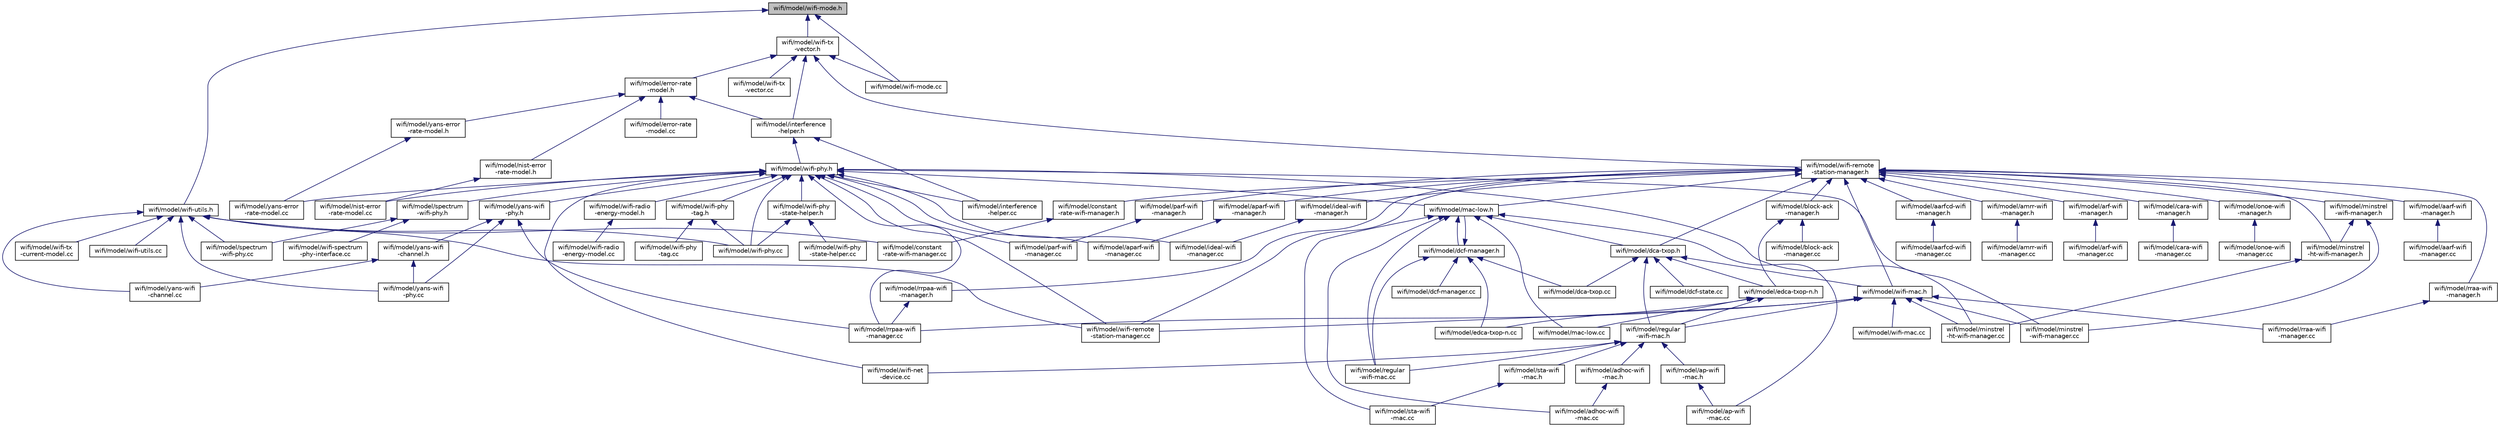 digraph "wifi/model/wifi-mode.h"
{
  edge [fontname="Helvetica",fontsize="10",labelfontname="Helvetica",labelfontsize="10"];
  node [fontname="Helvetica",fontsize="10",shape=record];
  Node1 [label="wifi/model/wifi-mode.h",height=0.2,width=0.4,color="black", fillcolor="grey75", style="filled", fontcolor="black"];
  Node1 -> Node2 [dir="back",color="midnightblue",fontsize="10",style="solid"];
  Node2 [label="wifi/model/wifi-tx\l-vector.h",height=0.2,width=0.4,color="black", fillcolor="white", style="filled",URL="$d6/d4e/wifi-tx-vector_8h.html"];
  Node2 -> Node3 [dir="back",color="midnightblue",fontsize="10",style="solid"];
  Node3 [label="wifi/model/wifi-remote\l-station-manager.h",height=0.2,width=0.4,color="black", fillcolor="white", style="filled",URL="$de/db6/wifi-remote-station-manager_8h.html"];
  Node3 -> Node4 [dir="back",color="midnightblue",fontsize="10",style="solid"];
  Node4 [label="wifi/model/aarf-wifi\l-manager.h",height=0.2,width=0.4,color="black", fillcolor="white", style="filled",URL="$da/d33/aarf-wifi-manager_8h.html"];
  Node4 -> Node5 [dir="back",color="midnightblue",fontsize="10",style="solid"];
  Node5 [label="wifi/model/aarf-wifi\l-manager.cc",height=0.2,width=0.4,color="black", fillcolor="white", style="filled",URL="$dc/d91/aarf-wifi-manager_8cc.html"];
  Node3 -> Node6 [dir="back",color="midnightblue",fontsize="10",style="solid"];
  Node6 [label="wifi/model/aarfcd-wifi\l-manager.h",height=0.2,width=0.4,color="black", fillcolor="white", style="filled",URL="$de/dda/aarfcd-wifi-manager_8h.html"];
  Node6 -> Node7 [dir="back",color="midnightblue",fontsize="10",style="solid"];
  Node7 [label="wifi/model/aarfcd-wifi\l-manager.cc",height=0.2,width=0.4,color="black", fillcolor="white", style="filled",URL="$de/de1/aarfcd-wifi-manager_8cc.html"];
  Node3 -> Node8 [dir="back",color="midnightblue",fontsize="10",style="solid"];
  Node8 [label="wifi/model/wifi-mac.h",height=0.2,width=0.4,color="black", fillcolor="white", style="filled",URL="$df/db0/wifi-mac_8h.html"];
  Node8 -> Node9 [dir="back",color="midnightblue",fontsize="10",style="solid"];
  Node9 [label="wifi/model/regular\l-wifi-mac.h",height=0.2,width=0.4,color="black", fillcolor="white", style="filled",URL="$db/df5/regular-wifi-mac_8h.html"];
  Node9 -> Node10 [dir="back",color="midnightblue",fontsize="10",style="solid"];
  Node10 [label="wifi/model/adhoc-wifi\l-mac.h",height=0.2,width=0.4,color="black", fillcolor="white", style="filled",URL="$d9/daa/adhoc-wifi-mac_8h.html"];
  Node10 -> Node11 [dir="back",color="midnightblue",fontsize="10",style="solid"];
  Node11 [label="wifi/model/adhoc-wifi\l-mac.cc",height=0.2,width=0.4,color="black", fillcolor="white", style="filled",URL="$d5/d56/adhoc-wifi-mac_8cc.html"];
  Node9 -> Node12 [dir="back",color="midnightblue",fontsize="10",style="solid"];
  Node12 [label="wifi/model/ap-wifi\l-mac.h",height=0.2,width=0.4,color="black", fillcolor="white", style="filled",URL="$da/d51/ap-wifi-mac_8h.html"];
  Node12 -> Node13 [dir="back",color="midnightblue",fontsize="10",style="solid"];
  Node13 [label="wifi/model/ap-wifi\l-mac.cc",height=0.2,width=0.4,color="black", fillcolor="white", style="filled",URL="$da/d2b/ap-wifi-mac_8cc.html"];
  Node9 -> Node14 [dir="back",color="midnightblue",fontsize="10",style="solid"];
  Node14 [label="wifi/model/regular\l-wifi-mac.cc",height=0.2,width=0.4,color="black", fillcolor="white", style="filled",URL="$d7/d72/regular-wifi-mac_8cc.html"];
  Node9 -> Node15 [dir="back",color="midnightblue",fontsize="10",style="solid"];
  Node15 [label="wifi/model/sta-wifi\l-mac.h",height=0.2,width=0.4,color="black", fillcolor="white", style="filled",URL="$d0/d96/sta-wifi-mac_8h.html"];
  Node15 -> Node16 [dir="back",color="midnightblue",fontsize="10",style="solid"];
  Node16 [label="wifi/model/sta-wifi\l-mac.cc",height=0.2,width=0.4,color="black", fillcolor="white", style="filled",URL="$dd/d2f/sta-wifi-mac_8cc.html"];
  Node9 -> Node17 [dir="back",color="midnightblue",fontsize="10",style="solid"];
  Node17 [label="wifi/model/wifi-net\l-device.cc",height=0.2,width=0.4,color="black", fillcolor="white", style="filled",URL="$df/dcd/wifi-net-device_8cc.html"];
  Node8 -> Node18 [dir="back",color="midnightblue",fontsize="10",style="solid"];
  Node18 [label="wifi/model/minstrel\l-ht-wifi-manager.cc",height=0.2,width=0.4,color="black", fillcolor="white", style="filled",URL="$d2/da0/minstrel-ht-wifi-manager_8cc.html"];
  Node8 -> Node19 [dir="back",color="midnightblue",fontsize="10",style="solid"];
  Node19 [label="wifi/model/minstrel\l-wifi-manager.cc",height=0.2,width=0.4,color="black", fillcolor="white", style="filled",URL="$d1/d3d/minstrel-wifi-manager_8cc.html"];
  Node8 -> Node20 [dir="back",color="midnightblue",fontsize="10",style="solid"];
  Node20 [label="wifi/model/rraa-wifi\l-manager.cc",height=0.2,width=0.4,color="black", fillcolor="white", style="filled",URL="$d0/d7f/rraa-wifi-manager_8cc.html"];
  Node8 -> Node21 [dir="back",color="midnightblue",fontsize="10",style="solid"];
  Node21 [label="wifi/model/rrpaa-wifi\l-manager.cc",height=0.2,width=0.4,color="black", fillcolor="white", style="filled",URL="$d3/d23/rrpaa-wifi-manager_8cc.html"];
  Node8 -> Node22 [dir="back",color="midnightblue",fontsize="10",style="solid"];
  Node22 [label="wifi/model/wifi-mac.cc",height=0.2,width=0.4,color="black", fillcolor="white", style="filled",URL="$d7/d78/wifi-mac_8cc.html"];
  Node8 -> Node23 [dir="back",color="midnightblue",fontsize="10",style="solid"];
  Node23 [label="wifi/model/wifi-remote\l-station-manager.cc",height=0.2,width=0.4,color="black", fillcolor="white", style="filled",URL="$d4/d48/wifi-remote-station-manager_8cc.html"];
  Node3 -> Node24 [dir="back",color="midnightblue",fontsize="10",style="solid"];
  Node24 [label="wifi/model/mac-low.h",height=0.2,width=0.4,color="black", fillcolor="white", style="filled",URL="$db/d17/mac-low_8h.html"];
  Node24 -> Node25 [dir="back",color="midnightblue",fontsize="10",style="solid"];
  Node25 [label="wifi/model/dca-txop.h",height=0.2,width=0.4,color="black", fillcolor="white", style="filled",URL="$d3/d11/dca-txop_8h.html"];
  Node25 -> Node8 [dir="back",color="midnightblue",fontsize="10",style="solid"];
  Node25 -> Node9 [dir="back",color="midnightblue",fontsize="10",style="solid"];
  Node25 -> Node26 [dir="back",color="midnightblue",fontsize="10",style="solid"];
  Node26 [label="wifi/model/edca-txop-n.h",height=0.2,width=0.4,color="black", fillcolor="white", style="filled",URL="$d2/d00/edca-txop-n_8h.html"];
  Node26 -> Node9 [dir="back",color="midnightblue",fontsize="10",style="solid"];
  Node26 -> Node27 [dir="back",color="midnightblue",fontsize="10",style="solid"];
  Node27 [label="wifi/model/edca-txop-n.cc",height=0.2,width=0.4,color="black", fillcolor="white", style="filled",URL="$d4/d78/edca-txop-n_8cc.html"];
  Node26 -> Node28 [dir="back",color="midnightblue",fontsize="10",style="solid"];
  Node28 [label="wifi/model/mac-low.cc",height=0.2,width=0.4,color="black", fillcolor="white", style="filled",URL="$da/d35/mac-low_8cc.html"];
  Node25 -> Node29 [dir="back",color="midnightblue",fontsize="10",style="solid"];
  Node29 [label="wifi/model/dca-txop.cc",height=0.2,width=0.4,color="black", fillcolor="white", style="filled",URL="$d5/d9e/dca-txop_8cc.html"];
  Node25 -> Node30 [dir="back",color="midnightblue",fontsize="10",style="solid"];
  Node30 [label="wifi/model/dcf-state.cc",height=0.2,width=0.4,color="black", fillcolor="white", style="filled",URL="$de/d5d/dcf-state_8cc.html"];
  Node24 -> Node31 [dir="back",color="midnightblue",fontsize="10",style="solid"];
  Node31 [label="wifi/model/dcf-manager.h",height=0.2,width=0.4,color="black", fillcolor="white", style="filled",URL="$d5/d53/dcf-manager_8h.html"];
  Node31 -> Node24 [dir="back",color="midnightblue",fontsize="10",style="solid"];
  Node31 -> Node29 [dir="back",color="midnightblue",fontsize="10",style="solid"];
  Node31 -> Node32 [dir="back",color="midnightblue",fontsize="10",style="solid"];
  Node32 [label="wifi/model/dcf-manager.cc",height=0.2,width=0.4,color="black", fillcolor="white", style="filled",URL="$d7/d8c/dcf-manager_8cc.html"];
  Node31 -> Node27 [dir="back",color="midnightblue",fontsize="10",style="solid"];
  Node31 -> Node14 [dir="back",color="midnightblue",fontsize="10",style="solid"];
  Node24 -> Node11 [dir="back",color="midnightblue",fontsize="10",style="solid"];
  Node24 -> Node13 [dir="back",color="midnightblue",fontsize="10",style="solid"];
  Node24 -> Node28 [dir="back",color="midnightblue",fontsize="10",style="solid"];
  Node24 -> Node14 [dir="back",color="midnightblue",fontsize="10",style="solid"];
  Node24 -> Node16 [dir="back",color="midnightblue",fontsize="10",style="solid"];
  Node3 -> Node25 [dir="back",color="midnightblue",fontsize="10",style="solid"];
  Node3 -> Node33 [dir="back",color="midnightblue",fontsize="10",style="solid"];
  Node33 [label="wifi/model/block-ack\l-manager.h",height=0.2,width=0.4,color="black", fillcolor="white", style="filled",URL="$d6/dd5/block-ack-manager_8h.html"];
  Node33 -> Node26 [dir="back",color="midnightblue",fontsize="10",style="solid"];
  Node33 -> Node34 [dir="back",color="midnightblue",fontsize="10",style="solid"];
  Node34 [label="wifi/model/block-ack\l-manager.cc",height=0.2,width=0.4,color="black", fillcolor="white", style="filled",URL="$df/d3a/block-ack-manager_8cc.html"];
  Node3 -> Node35 [dir="back",color="midnightblue",fontsize="10",style="solid"];
  Node35 [label="wifi/model/amrr-wifi\l-manager.h",height=0.2,width=0.4,color="black", fillcolor="white", style="filled",URL="$d6/dac/amrr-wifi-manager_8h.html"];
  Node35 -> Node36 [dir="back",color="midnightblue",fontsize="10",style="solid"];
  Node36 [label="wifi/model/amrr-wifi\l-manager.cc",height=0.2,width=0.4,color="black", fillcolor="white", style="filled",URL="$d3/d91/amrr-wifi-manager_8cc.html"];
  Node3 -> Node37 [dir="back",color="midnightblue",fontsize="10",style="solid"];
  Node37 [label="wifi/model/aparf-wifi\l-manager.h",height=0.2,width=0.4,color="black", fillcolor="white", style="filled",URL="$d9/dd9/aparf-wifi-manager_8h.html"];
  Node37 -> Node38 [dir="back",color="midnightblue",fontsize="10",style="solid"];
  Node38 [label="wifi/model/aparf-wifi\l-manager.cc",height=0.2,width=0.4,color="black", fillcolor="white", style="filled",URL="$d9/dc4/aparf-wifi-manager_8cc.html"];
  Node3 -> Node39 [dir="back",color="midnightblue",fontsize="10",style="solid"];
  Node39 [label="wifi/model/arf-wifi\l-manager.h",height=0.2,width=0.4,color="black", fillcolor="white", style="filled",URL="$d5/d26/arf-wifi-manager_8h.html"];
  Node39 -> Node40 [dir="back",color="midnightblue",fontsize="10",style="solid"];
  Node40 [label="wifi/model/arf-wifi\l-manager.cc",height=0.2,width=0.4,color="black", fillcolor="white", style="filled",URL="$de/d4a/arf-wifi-manager_8cc.html"];
  Node3 -> Node41 [dir="back",color="midnightblue",fontsize="10",style="solid"];
  Node41 [label="wifi/model/cara-wifi\l-manager.h",height=0.2,width=0.4,color="black", fillcolor="white", style="filled",URL="$df/d55/cara-wifi-manager_8h.html"];
  Node41 -> Node42 [dir="back",color="midnightblue",fontsize="10",style="solid"];
  Node42 [label="wifi/model/cara-wifi\l-manager.cc",height=0.2,width=0.4,color="black", fillcolor="white", style="filled",URL="$db/d93/cara-wifi-manager_8cc.html"];
  Node3 -> Node43 [dir="back",color="midnightblue",fontsize="10",style="solid"];
  Node43 [label="wifi/model/constant\l-rate-wifi-manager.h",height=0.2,width=0.4,color="black", fillcolor="white", style="filled",URL="$d4/d4f/constant-rate-wifi-manager_8h.html"];
  Node43 -> Node44 [dir="back",color="midnightblue",fontsize="10",style="solid"];
  Node44 [label="wifi/model/constant\l-rate-wifi-manager.cc",height=0.2,width=0.4,color="black", fillcolor="white", style="filled",URL="$d8/db1/constant-rate-wifi-manager_8cc.html"];
  Node3 -> Node45 [dir="back",color="midnightblue",fontsize="10",style="solid"];
  Node45 [label="wifi/model/ideal-wifi\l-manager.h",height=0.2,width=0.4,color="black", fillcolor="white", style="filled",URL="$df/d6e/ideal-wifi-manager_8h.html"];
  Node45 -> Node46 [dir="back",color="midnightblue",fontsize="10",style="solid"];
  Node46 [label="wifi/model/ideal-wifi\l-manager.cc",height=0.2,width=0.4,color="black", fillcolor="white", style="filled",URL="$d8/d99/ideal-wifi-manager_8cc.html"];
  Node3 -> Node47 [dir="back",color="midnightblue",fontsize="10",style="solid"];
  Node47 [label="wifi/model/minstrel\l-ht-wifi-manager.h",height=0.2,width=0.4,color="black", fillcolor="white", style="filled",URL="$d0/da2/minstrel-ht-wifi-manager_8h.html"];
  Node47 -> Node18 [dir="back",color="midnightblue",fontsize="10",style="solid"];
  Node3 -> Node48 [dir="back",color="midnightblue",fontsize="10",style="solid"];
  Node48 [label="wifi/model/minstrel\l-wifi-manager.h",height=0.2,width=0.4,color="black", fillcolor="white", style="filled",URL="$db/d8e/minstrel-wifi-manager_8h.html"];
  Node48 -> Node47 [dir="back",color="midnightblue",fontsize="10",style="solid"];
  Node48 -> Node19 [dir="back",color="midnightblue",fontsize="10",style="solid"];
  Node3 -> Node49 [dir="back",color="midnightblue",fontsize="10",style="solid"];
  Node49 [label="wifi/model/onoe-wifi\l-manager.h",height=0.2,width=0.4,color="black", fillcolor="white", style="filled",URL="$da/d3b/onoe-wifi-manager_8h.html"];
  Node49 -> Node50 [dir="back",color="midnightblue",fontsize="10",style="solid"];
  Node50 [label="wifi/model/onoe-wifi\l-manager.cc",height=0.2,width=0.4,color="black", fillcolor="white", style="filled",URL="$d5/d07/onoe-wifi-manager_8cc.html"];
  Node3 -> Node51 [dir="back",color="midnightblue",fontsize="10",style="solid"];
  Node51 [label="wifi/model/parf-wifi\l-manager.h",height=0.2,width=0.4,color="black", fillcolor="white", style="filled",URL="$d2/d2e/parf-wifi-manager_8h.html"];
  Node51 -> Node52 [dir="back",color="midnightblue",fontsize="10",style="solid"];
  Node52 [label="wifi/model/parf-wifi\l-manager.cc",height=0.2,width=0.4,color="black", fillcolor="white", style="filled",URL="$d3/d45/parf-wifi-manager_8cc.html"];
  Node3 -> Node53 [dir="back",color="midnightblue",fontsize="10",style="solid"];
  Node53 [label="wifi/model/rraa-wifi\l-manager.h",height=0.2,width=0.4,color="black", fillcolor="white", style="filled",URL="$d9/dc2/rraa-wifi-manager_8h.html"];
  Node53 -> Node20 [dir="back",color="midnightblue",fontsize="10",style="solid"];
  Node3 -> Node54 [dir="back",color="midnightblue",fontsize="10",style="solid"];
  Node54 [label="wifi/model/rrpaa-wifi\l-manager.h",height=0.2,width=0.4,color="black", fillcolor="white", style="filled",URL="$da/de5/rrpaa-wifi-manager_8h.html"];
  Node54 -> Node21 [dir="back",color="midnightblue",fontsize="10",style="solid"];
  Node3 -> Node23 [dir="back",color="midnightblue",fontsize="10",style="solid"];
  Node2 -> Node55 [dir="back",color="midnightblue",fontsize="10",style="solid"];
  Node55 [label="wifi/model/interference\l-helper.h",height=0.2,width=0.4,color="black", fillcolor="white", style="filled",URL="$d7/d62/interference-helper_8h.html"];
  Node55 -> Node56 [dir="back",color="midnightblue",fontsize="10",style="solid"];
  Node56 [label="wifi/model/wifi-phy.h",height=0.2,width=0.4,color="black", fillcolor="white", style="filled",URL="$d5/d72/wifi-phy_8h.html"];
  Node56 -> Node24 [dir="back",color="midnightblue",fontsize="10",style="solid"];
  Node56 -> Node38 [dir="back",color="midnightblue",fontsize="10",style="solid"];
  Node56 -> Node46 [dir="back",color="midnightblue",fontsize="10",style="solid"];
  Node56 -> Node57 [dir="back",color="midnightblue",fontsize="10",style="solid"];
  Node57 [label="wifi/model/interference\l-helper.cc",height=0.2,width=0.4,color="black", fillcolor="white", style="filled",URL="$d7/df0/interference-helper_8cc.html"];
  Node56 -> Node18 [dir="back",color="midnightblue",fontsize="10",style="solid"];
  Node56 -> Node19 [dir="back",color="midnightblue",fontsize="10",style="solid"];
  Node56 -> Node58 [dir="back",color="midnightblue",fontsize="10",style="solid"];
  Node58 [label="wifi/model/nist-error\l-rate-model.cc",height=0.2,width=0.4,color="black", fillcolor="white", style="filled",URL="$dc/db2/nist-error-rate-model_8cc.html"];
  Node56 -> Node52 [dir="back",color="midnightblue",fontsize="10",style="solid"];
  Node56 -> Node59 [dir="back",color="midnightblue",fontsize="10",style="solid"];
  Node59 [label="wifi/model/yans-wifi\l-phy.h",height=0.2,width=0.4,color="black", fillcolor="white", style="filled",URL="$dd/d0f/yans-wifi-phy_8h.html"];
  Node59 -> Node21 [dir="back",color="midnightblue",fontsize="10",style="solid"];
  Node59 -> Node60 [dir="back",color="midnightblue",fontsize="10",style="solid"];
  Node60 [label="wifi/model/yans-wifi\l-channel.h",height=0.2,width=0.4,color="black", fillcolor="white", style="filled",URL="$d1/dd4/yans-wifi-channel_8h.html"];
  Node60 -> Node61 [dir="back",color="midnightblue",fontsize="10",style="solid"];
  Node61 [label="wifi/model/yans-wifi\l-channel.cc",height=0.2,width=0.4,color="black", fillcolor="white", style="filled",URL="$df/d11/yans-wifi-channel_8cc.html"];
  Node60 -> Node62 [dir="back",color="midnightblue",fontsize="10",style="solid"];
  Node62 [label="wifi/model/yans-wifi\l-phy.cc",height=0.2,width=0.4,color="black", fillcolor="white", style="filled",URL="$d5/df7/yans-wifi-phy_8cc.html"];
  Node59 -> Node62 [dir="back",color="midnightblue",fontsize="10",style="solid"];
  Node56 -> Node21 [dir="back",color="midnightblue",fontsize="10",style="solid"];
  Node56 -> Node63 [dir="back",color="midnightblue",fontsize="10",style="solid"];
  Node63 [label="wifi/model/spectrum\l-wifi-phy.h",height=0.2,width=0.4,color="black", fillcolor="white", style="filled",URL="$d7/d92/spectrum-wifi-phy_8h.html"];
  Node63 -> Node64 [dir="back",color="midnightblue",fontsize="10",style="solid"];
  Node64 [label="wifi/model/spectrum\l-wifi-phy.cc",height=0.2,width=0.4,color="black", fillcolor="white", style="filled",URL="$d2/db6/spectrum-wifi-phy_8cc.html"];
  Node63 -> Node65 [dir="back",color="midnightblue",fontsize="10",style="solid"];
  Node65 [label="wifi/model/wifi-spectrum\l-phy-interface.cc",height=0.2,width=0.4,color="black", fillcolor="white", style="filled",URL="$de/d25/wifi-spectrum-phy-interface_8cc.html"];
  Node56 -> Node17 [dir="back",color="midnightblue",fontsize="10",style="solid"];
  Node56 -> Node66 [dir="back",color="midnightblue",fontsize="10",style="solid"];
  Node66 [label="wifi/model/wifi-phy\l-state-helper.h",height=0.2,width=0.4,color="black", fillcolor="white", style="filled",URL="$d6/dec/wifi-phy-state-helper_8h.html"];
  Node66 -> Node67 [dir="back",color="midnightblue",fontsize="10",style="solid"];
  Node67 [label="wifi/model/wifi-phy\l-state-helper.cc",height=0.2,width=0.4,color="black", fillcolor="white", style="filled",URL="$dc/d7f/wifi-phy-state-helper_8cc.html"];
  Node66 -> Node68 [dir="back",color="midnightblue",fontsize="10",style="solid"];
  Node68 [label="wifi/model/wifi-phy.cc",height=0.2,width=0.4,color="black", fillcolor="white", style="filled",URL="$d0/d7d/wifi-phy_8cc.html"];
  Node56 -> Node69 [dir="back",color="midnightblue",fontsize="10",style="solid"];
  Node69 [label="wifi/model/wifi-phy\l-tag.h",height=0.2,width=0.4,color="black", fillcolor="white", style="filled",URL="$d3/d6b/wifi-phy-tag_8h.html"];
  Node69 -> Node70 [dir="back",color="midnightblue",fontsize="10",style="solid"];
  Node70 [label="wifi/model/wifi-phy\l-tag.cc",height=0.2,width=0.4,color="black", fillcolor="white", style="filled",URL="$db/d52/wifi-phy-tag_8cc.html"];
  Node69 -> Node68 [dir="back",color="midnightblue",fontsize="10",style="solid"];
  Node56 -> Node68 [dir="back",color="midnightblue",fontsize="10",style="solid"];
  Node56 -> Node71 [dir="back",color="midnightblue",fontsize="10",style="solid"];
  Node71 [label="wifi/model/wifi-radio\l-energy-model.h",height=0.2,width=0.4,color="black", fillcolor="white", style="filled",URL="$d2/d7f/wifi-radio-energy-model_8h.html"];
  Node71 -> Node72 [dir="back",color="midnightblue",fontsize="10",style="solid"];
  Node72 [label="wifi/model/wifi-radio\l-energy-model.cc",height=0.2,width=0.4,color="black", fillcolor="white", style="filled",URL="$de/d4d/wifi-radio-energy-model_8cc.html"];
  Node56 -> Node23 [dir="back",color="midnightblue",fontsize="10",style="solid"];
  Node56 -> Node73 [dir="back",color="midnightblue",fontsize="10",style="solid"];
  Node73 [label="wifi/model/yans-error\l-rate-model.cc",height=0.2,width=0.4,color="black", fillcolor="white", style="filled",URL="$d0/dec/yans-error-rate-model_8cc.html"];
  Node55 -> Node57 [dir="back",color="midnightblue",fontsize="10",style="solid"];
  Node2 -> Node74 [dir="back",color="midnightblue",fontsize="10",style="solid"];
  Node74 [label="wifi/model/error-rate\l-model.h",height=0.2,width=0.4,color="black", fillcolor="white", style="filled",URL="$df/de2/error-rate-model_8h.html"];
  Node74 -> Node55 [dir="back",color="midnightblue",fontsize="10",style="solid"];
  Node74 -> Node75 [dir="back",color="midnightblue",fontsize="10",style="solid"];
  Node75 [label="wifi/model/error-rate\l-model.cc",height=0.2,width=0.4,color="black", fillcolor="white", style="filled",URL="$d6/d62/error-rate-model_8cc.html"];
  Node74 -> Node76 [dir="back",color="midnightblue",fontsize="10",style="solid"];
  Node76 [label="wifi/model/nist-error\l-rate-model.h",height=0.2,width=0.4,color="black", fillcolor="white", style="filled",URL="$d1/dcd/nist-error-rate-model_8h.html"];
  Node76 -> Node58 [dir="back",color="midnightblue",fontsize="10",style="solid"];
  Node74 -> Node77 [dir="back",color="midnightblue",fontsize="10",style="solid"];
  Node77 [label="wifi/model/yans-error\l-rate-model.h",height=0.2,width=0.4,color="black", fillcolor="white", style="filled",URL="$d5/dc7/yans-error-rate-model_8h.html"];
  Node77 -> Node73 [dir="back",color="midnightblue",fontsize="10",style="solid"];
  Node2 -> Node78 [dir="back",color="midnightblue",fontsize="10",style="solid"];
  Node78 [label="wifi/model/wifi-mode.cc",height=0.2,width=0.4,color="black", fillcolor="white", style="filled",URL="$d7/df5/wifi-mode_8cc.html"];
  Node2 -> Node79 [dir="back",color="midnightblue",fontsize="10",style="solid"];
  Node79 [label="wifi/model/wifi-tx\l-vector.cc",height=0.2,width=0.4,color="black", fillcolor="white", style="filled",URL="$d4/dc2/wifi-tx-vector_8cc.html"];
  Node1 -> Node80 [dir="back",color="midnightblue",fontsize="10",style="solid"];
  Node80 [label="wifi/model/wifi-utils.h",height=0.2,width=0.4,color="black", fillcolor="white", style="filled",URL="$d6/d98/wifi-utils_8h.html"];
  Node80 -> Node44 [dir="back",color="midnightblue",fontsize="10",style="solid"];
  Node80 -> Node64 [dir="back",color="midnightblue",fontsize="10",style="solid"];
  Node80 -> Node68 [dir="back",color="midnightblue",fontsize="10",style="solid"];
  Node80 -> Node23 [dir="back",color="midnightblue",fontsize="10",style="solid"];
  Node80 -> Node81 [dir="back",color="midnightblue",fontsize="10",style="solid"];
  Node81 [label="wifi/model/wifi-tx\l-current-model.cc",height=0.2,width=0.4,color="black", fillcolor="white", style="filled",URL="$d7/d80/wifi-tx-current-model_8cc.html"];
  Node80 -> Node82 [dir="back",color="midnightblue",fontsize="10",style="solid"];
  Node82 [label="wifi/model/wifi-utils.cc",height=0.2,width=0.4,color="black", fillcolor="white", style="filled",URL="$df/d3c/wifi-utils_8cc.html"];
  Node80 -> Node61 [dir="back",color="midnightblue",fontsize="10",style="solid"];
  Node80 -> Node62 [dir="back",color="midnightblue",fontsize="10",style="solid"];
  Node1 -> Node78 [dir="back",color="midnightblue",fontsize="10",style="solid"];
}
